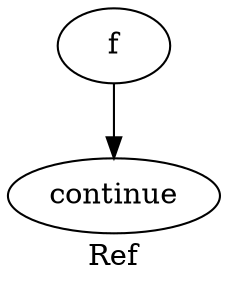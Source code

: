 digraph {
label="Ref";
x55d4df365660 -> x55d4df365510
x55d4df365660 [label="f"];
x55d4df365510 [label="continue"];
}
